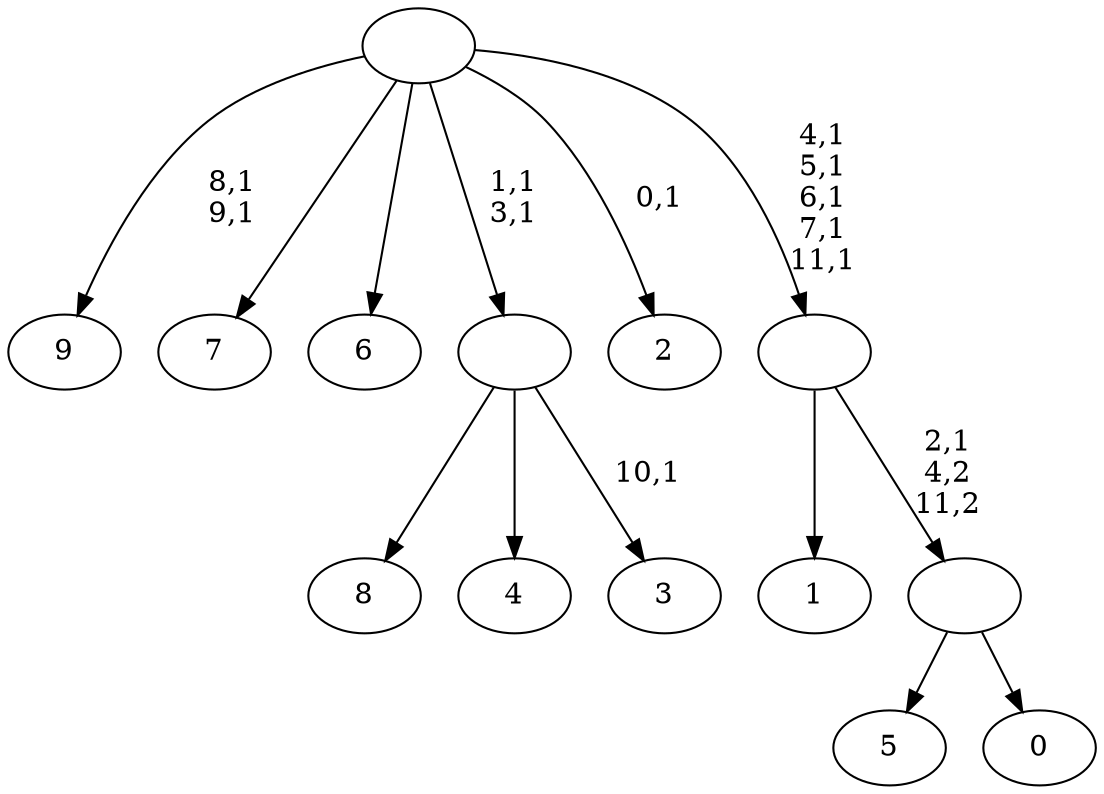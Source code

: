 digraph T {
	22 [label="9"]
	19 [label="8"]
	18 [label="7"]
	17 [label="6"]
	16 [label="5"]
	15 [label="4"]
	14 [label="3"]
	12 [label=""]
	10 [label="2"]
	8 [label="1"]
	7 [label="0"]
	6 [label=""]
	5 [label=""]
	0 [label=""]
	12 -> 14 [label="10,1"]
	12 -> 19 [label=""]
	12 -> 15 [label=""]
	6 -> 16 [label=""]
	6 -> 7 [label=""]
	5 -> 8 [label=""]
	5 -> 6 [label="2,1\n4,2\n11,2"]
	0 -> 5 [label="4,1\n5,1\n6,1\n7,1\n11,1"]
	0 -> 10 [label="0,1"]
	0 -> 12 [label="1,1\n3,1"]
	0 -> 22 [label="8,1\n9,1"]
	0 -> 18 [label=""]
	0 -> 17 [label=""]
}
